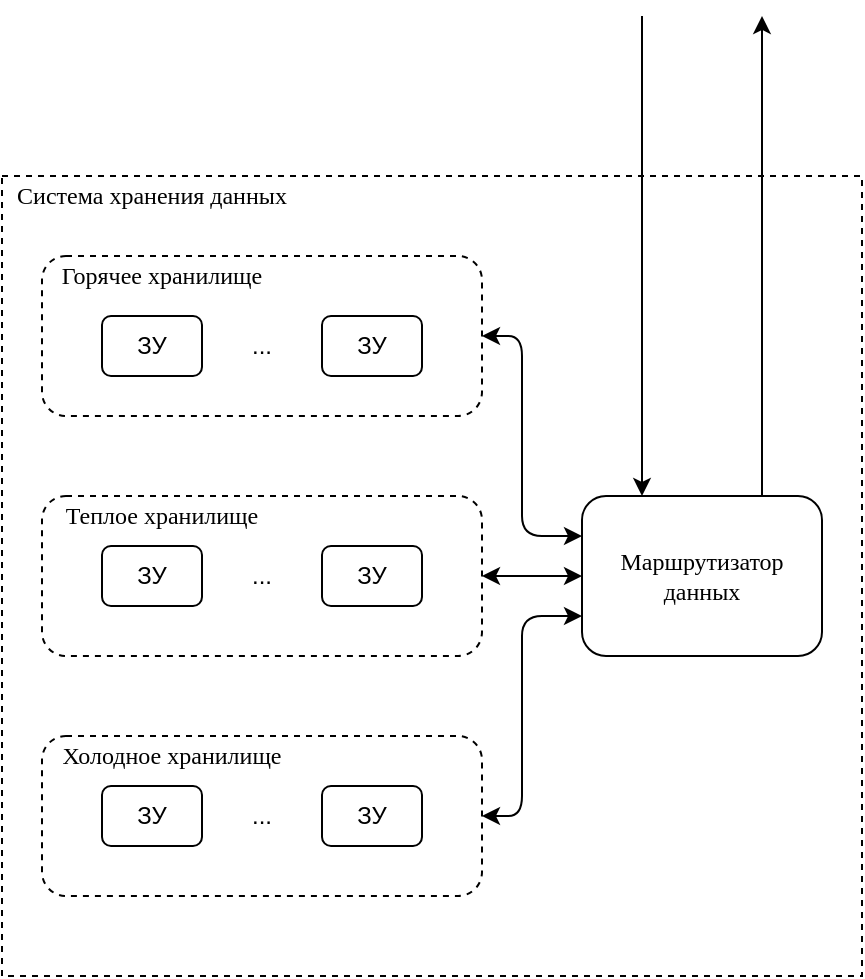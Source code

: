<mxfile version="14.0.1" type="device"><diagram id="rq3SBQH-O6ysWAGoKw2E" name="Page-1"><mxGraphModel dx="447" dy="421" grid="1" gridSize="10" guides="1" tooltips="1" connect="1" arrows="1" fold="1" page="1" pageScale="1" pageWidth="827" pageHeight="1169" math="0" shadow="0"><root><mxCell id="0"/><mxCell id="1" parent="0"/><mxCell id="VGfPmxzcKAzLYRlVfRw--1" value="" style="rounded=0;whiteSpace=wrap;html=1;dashed=1;fillColor=none;" parent="1" vertex="1"><mxGeometry x="220" y="360" width="430" height="400" as="geometry"/></mxCell><mxCell id="VGfPmxzcKAzLYRlVfRw--2" value="&lt;font face=&quot;Times New Roman&quot;&gt;Система хранения данных&lt;/font&gt;" style="text;html=1;strokeColor=none;fillColor=none;align=center;verticalAlign=middle;whiteSpace=wrap;rounded=0;dashed=1;" parent="1" vertex="1"><mxGeometry x="220" y="360" width="150" height="20" as="geometry"/></mxCell><mxCell id="VGfPmxzcKAzLYRlVfRw--3" value="" style="rounded=1;whiteSpace=wrap;html=1;fillColor=none;dashed=1;" parent="1" vertex="1"><mxGeometry x="240" y="400" width="220" height="80" as="geometry"/></mxCell><mxCell id="VGfPmxzcKAzLYRlVfRw--4" value="" style="rounded=1;whiteSpace=wrap;html=1;fillColor=none;dashed=1;" parent="1" vertex="1"><mxGeometry x="240" y="520" width="220" height="80" as="geometry"/></mxCell><mxCell id="VGfPmxzcKAzLYRlVfRw--5" value="" style="rounded=1;whiteSpace=wrap;html=1;fillColor=none;dashed=1;" parent="1" vertex="1"><mxGeometry x="240" y="640" width="220" height="80" as="geometry"/></mxCell><mxCell id="VGfPmxzcKAzLYRlVfRw--6" value="" style="endArrow=classic;html=1;strokeWidth=1;exitX=0.75;exitY=0;exitDx=0;exitDy=0;" parent="1" source="VGfPmxzcKAzLYRlVfRw--8" edge="1"><mxGeometry width="50" height="50" relative="1" as="geometry"><mxPoint x="440" y="360" as="sourcePoint"/><mxPoint x="600" y="280" as="targetPoint"/></mxGeometry></mxCell><mxCell id="VGfPmxzcKAzLYRlVfRw--7" value="" style="endArrow=classic;html=1;strokeWidth=1;entryX=0.25;entryY=0;entryDx=0;entryDy=0;" parent="1" target="VGfPmxzcKAzLYRlVfRw--8" edge="1"><mxGeometry width="50" height="50" relative="1" as="geometry"><mxPoint x="540" y="280" as="sourcePoint"/><mxPoint x="450" y="270" as="targetPoint"/></mxGeometry></mxCell><mxCell id="VGfPmxzcKAzLYRlVfRw--8" value="&lt;font face=&quot;Times New Roman&quot;&gt;Маршрутизатор данных&lt;/font&gt;" style="rounded=1;whiteSpace=wrap;html=1;fillColor=#ffffff;" parent="1" vertex="1"><mxGeometry x="510" y="520" width="120" height="80" as="geometry"/></mxCell><mxCell id="1L7KGC7VBoisYmGa2V3v-1" value="&lt;font face=&quot;Times New Roman&quot;&gt;Горячее хранилище&lt;/font&gt;" style="text;html=1;strokeColor=none;fillColor=none;align=center;verticalAlign=middle;whiteSpace=wrap;rounded=0;dashed=1;" vertex="1" parent="1"><mxGeometry x="240" y="400" width="120" height="20" as="geometry"/></mxCell><mxCell id="1L7KGC7VBoisYmGa2V3v-2" value="&lt;font face=&quot;Times New Roman&quot;&gt;Теплое хранилище&lt;/font&gt;" style="text;html=1;strokeColor=none;fillColor=none;align=center;verticalAlign=middle;whiteSpace=wrap;rounded=0;dashed=1;" vertex="1" parent="1"><mxGeometry x="240" y="520" width="120" height="20" as="geometry"/></mxCell><mxCell id="1L7KGC7VBoisYmGa2V3v-3" value="&lt;font face=&quot;Times New Roman&quot;&gt;Холодное хранилище&lt;/font&gt;" style="text;html=1;strokeColor=none;fillColor=none;align=center;verticalAlign=middle;whiteSpace=wrap;rounded=0;dashed=1;" vertex="1" parent="1"><mxGeometry x="240" y="640" width="130" height="20" as="geometry"/></mxCell><mxCell id="1L7KGC7VBoisYmGa2V3v-4" value="ЗУ" style="rounded=1;whiteSpace=wrap;html=1;" vertex="1" parent="1"><mxGeometry x="270" y="430" width="50" height="30" as="geometry"/></mxCell><mxCell id="1L7KGC7VBoisYmGa2V3v-5" value="ЗУ" style="rounded=1;whiteSpace=wrap;html=1;" vertex="1" parent="1"><mxGeometry x="380" y="430" width="50" height="30" as="geometry"/></mxCell><mxCell id="1L7KGC7VBoisYmGa2V3v-6" value="..." style="text;html=1;strokeColor=none;fillColor=none;align=center;verticalAlign=middle;whiteSpace=wrap;rounded=0;" vertex="1" parent="1"><mxGeometry x="330" y="435" width="40" height="20" as="geometry"/></mxCell><mxCell id="1L7KGC7VBoisYmGa2V3v-7" value="ЗУ" style="rounded=1;whiteSpace=wrap;html=1;" vertex="1" parent="1"><mxGeometry x="270" y="545" width="50" height="30" as="geometry"/></mxCell><mxCell id="1L7KGC7VBoisYmGa2V3v-8" value="..." style="text;html=1;strokeColor=none;fillColor=none;align=center;verticalAlign=middle;whiteSpace=wrap;rounded=0;" vertex="1" parent="1"><mxGeometry x="330" y="550" width="40" height="20" as="geometry"/></mxCell><mxCell id="1L7KGC7VBoisYmGa2V3v-9" value="ЗУ" style="rounded=1;whiteSpace=wrap;html=1;" vertex="1" parent="1"><mxGeometry x="380" y="545" width="50" height="30" as="geometry"/></mxCell><mxCell id="1L7KGC7VBoisYmGa2V3v-10" value="ЗУ" style="rounded=1;whiteSpace=wrap;html=1;" vertex="1" parent="1"><mxGeometry x="380" y="665" width="50" height="30" as="geometry"/></mxCell><mxCell id="1L7KGC7VBoisYmGa2V3v-11" value="ЗУ" style="rounded=1;whiteSpace=wrap;html=1;" vertex="1" parent="1"><mxGeometry x="270" y="665" width="50" height="30" as="geometry"/></mxCell><mxCell id="1L7KGC7VBoisYmGa2V3v-12" value="..." style="text;html=1;strokeColor=none;fillColor=none;align=center;verticalAlign=middle;whiteSpace=wrap;rounded=0;" vertex="1" parent="1"><mxGeometry x="330" y="670" width="40" height="20" as="geometry"/></mxCell><mxCell id="1L7KGC7VBoisYmGa2V3v-13" value="" style="endArrow=classic;startArrow=classic;html=1;entryX=1;entryY=0.5;entryDx=0;entryDy=0;exitX=0;exitY=0.25;exitDx=0;exitDy=0;" edge="1" parent="1" source="VGfPmxzcKAzLYRlVfRw--8" target="VGfPmxzcKAzLYRlVfRw--3"><mxGeometry width="50" height="50" relative="1" as="geometry"><mxPoint x="420" y="540" as="sourcePoint"/><mxPoint x="470" y="490" as="targetPoint"/><Array as="points"><mxPoint x="480" y="540"/><mxPoint x="480" y="440"/></Array></mxGeometry></mxCell><mxCell id="1L7KGC7VBoisYmGa2V3v-14" value="" style="endArrow=classic;startArrow=classic;html=1;entryX=0;entryY=0.5;entryDx=0;entryDy=0;exitX=1;exitY=0.5;exitDx=0;exitDy=0;" edge="1" parent="1" source="VGfPmxzcKAzLYRlVfRw--4" target="VGfPmxzcKAzLYRlVfRw--8"><mxGeometry width="50" height="50" relative="1" as="geometry"><mxPoint x="420" y="540" as="sourcePoint"/><mxPoint x="470" y="490" as="targetPoint"/></mxGeometry></mxCell><mxCell id="1L7KGC7VBoisYmGa2V3v-15" value="" style="endArrow=classic;startArrow=classic;html=1;entryX=0;entryY=0.75;entryDx=0;entryDy=0;exitX=1;exitY=0.5;exitDx=0;exitDy=0;" edge="1" parent="1" source="VGfPmxzcKAzLYRlVfRw--5" target="VGfPmxzcKAzLYRlVfRw--8"><mxGeometry width="50" height="50" relative="1" as="geometry"><mxPoint x="420" y="540" as="sourcePoint"/><mxPoint x="470" y="490" as="targetPoint"/><Array as="points"><mxPoint x="480" y="680"/><mxPoint x="480" y="580"/></Array></mxGeometry></mxCell></root></mxGraphModel></diagram></mxfile>